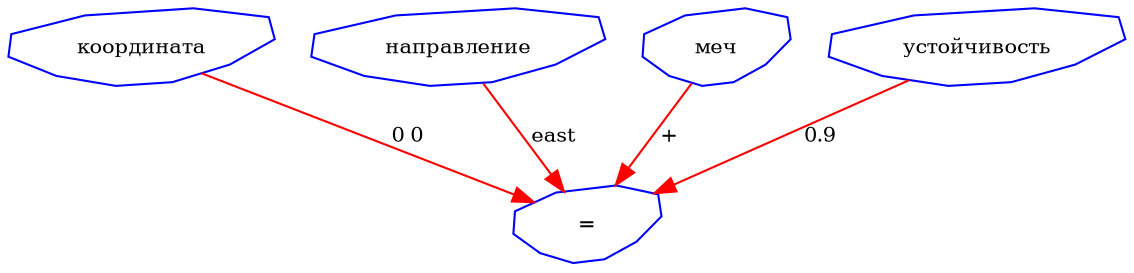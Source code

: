 ﻿// Воплощение воина с именем Айвенго

// # Название воплощения начинается с прописной буквы.
// # Должны быть упомянуты все характеристики элемента.
digraph Incarnation {


color = "lightgrey";
concentrate = true;
clusterrank = "global";
edge [ fontsize = 10 ];


subgraph clusterCharacteristic {

    node [ shape = "polygon", sides = 10, distortion = "0.6", orientation = 10, skew = "0.3", color = "blue", fontsize = 10 ];
    edge [ color = "red" ];


    "координата"   -> "=" [ label = "0 0" ];
    "направление"  -> "=" [ label = "east" ];
    "меч"          -> "=" [ label = "+" ];
    "устойчивость" -> "=" [ label = "0.9" ];

} // subgraph clusterCharacteristic


} // digraph Incarnation
